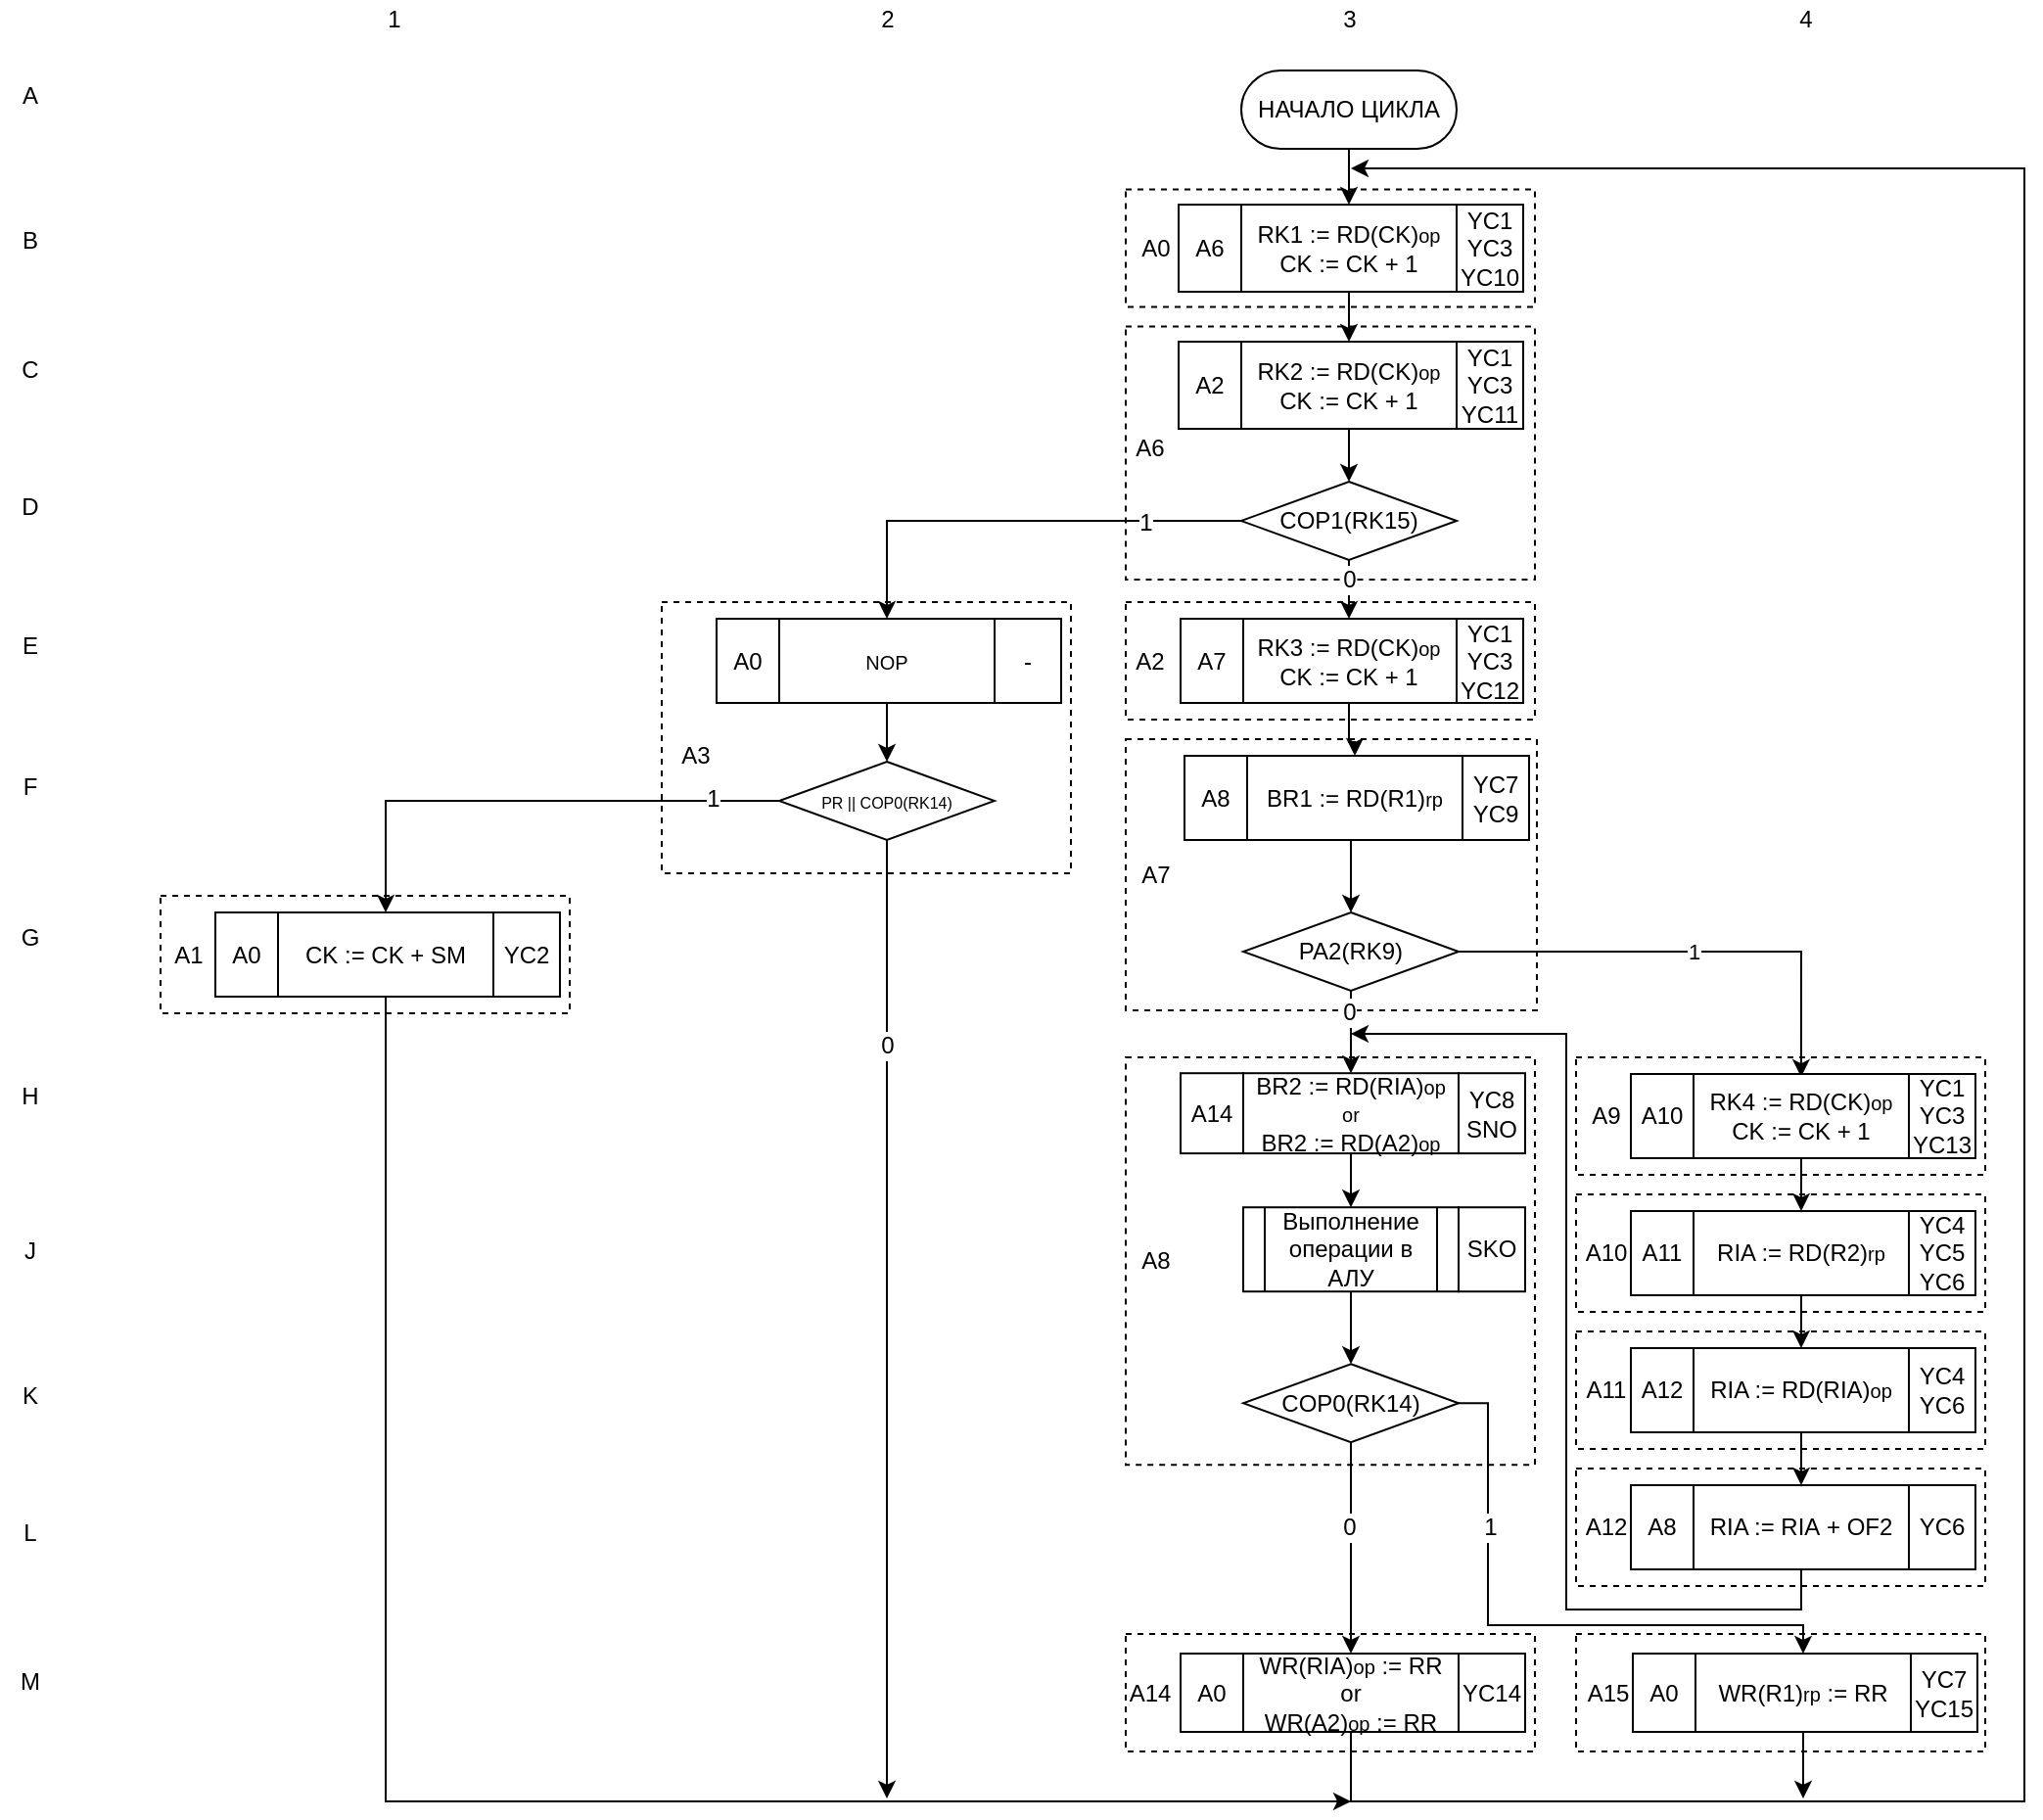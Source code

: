 <mxfile version="12.6.5" type="device"><diagram id="WMGrG9l9AqqrCxohZiNx" name="Page-1"><mxGraphModel dx="1726" dy="666" grid="1" gridSize="10" guides="1" tooltips="1" connect="1" arrows="1" fold="1" page="1" pageScale="1" pageWidth="827" pageHeight="1169" math="0" shadow="0"><root><mxCell id="0"/><mxCell id="1" parent="0"/><mxCell id="56Uj1suI81bBvkf-febs-23" value="" style="group" parent="1" vertex="1" connectable="0"><mxGeometry x="343" y="558.1" width="181" height="200" as="geometry"/></mxCell><mxCell id="eEmFUj-FtbcFnCev8_zd-116" value="" style="group" parent="56Uj1suI81bBvkf-febs-23" vertex="1" connectable="0"><mxGeometry x="32" width="149" height="200" as="geometry"/></mxCell><mxCell id="56Uj1suI81bBvkf-febs-56" value="" style="rounded=0;whiteSpace=wrap;html=1;fillColor=none;dashed=1;" parent="eEmFUj-FtbcFnCev8_zd-116" vertex="1"><mxGeometry x="-60" y="-8.095" width="209" height="208.095" as="geometry"/></mxCell><mxCell id="eEmFUj-FtbcFnCev8_zd-75" value="BR2 := RD(RIA)&lt;span style=&quot;font-size: x-small&quot;&gt;op&lt;br&gt;or&lt;br&gt;&lt;/span&gt;BR2 := RD(A2)&lt;span style=&quot;font-size: x-small&quot;&gt;op&lt;/span&gt;&lt;span style=&quot;font-size: x-small&quot;&gt;&lt;br&gt;&lt;/span&gt;" style="rounded=0;whiteSpace=wrap;html=1;" parent="eEmFUj-FtbcFnCev8_zd-116" vertex="1"><mxGeometry width="110" height="40.952" as="geometry"/></mxCell><mxCell id="eEmFUj-FtbcFnCev8_zd-95" value="YC8&lt;br&gt;SNO" style="rounded=0;whiteSpace=wrap;html=1;" parent="eEmFUj-FtbcFnCev8_zd-116" vertex="1"><mxGeometry x="110" width="34" height="40.952" as="geometry"/></mxCell><mxCell id="Esb2PPIKh4B31w7k1d9b-23" value="A8" style="text;html=1;align=center;verticalAlign=middle;resizable=0;points=[];autosize=1;" parent="eEmFUj-FtbcFnCev8_zd-116" vertex="1"><mxGeometry x="-60" y="85.95" width="30" height="20" as="geometry"/></mxCell><mxCell id="56Uj1suI81bBvkf-febs-19" value="A14" style="rounded=0;whiteSpace=wrap;html=1;" parent="56Uj1suI81bBvkf-febs-23" vertex="1"><mxGeometry width="32" height="40.952" as="geometry"/></mxCell><mxCell id="eEmFUj-FtbcFnCev8_zd-119" value="" style="group" parent="1" vertex="1" connectable="0"><mxGeometry x="377" y="396" width="150" height="130" as="geometry"/></mxCell><mxCell id="56Uj1suI81bBvkf-febs-51" value="" style="rounded=0;whiteSpace=wrap;html=1;fillColor=none;dashed=1;" parent="eEmFUj-FtbcFnCev8_zd-119" vertex="1"><mxGeometry x="-62" y="-8.5" width="210" height="138.5" as="geometry"/></mxCell><mxCell id="eEmFUj-FtbcFnCev8_zd-78" value="BR1 := RD(R1)&lt;span style=&quot;font-size: x-small&quot;&gt;rp&lt;/span&gt;" style="rounded=0;whiteSpace=wrap;html=1;" parent="eEmFUj-FtbcFnCev8_zd-119" vertex="1"><mxGeometry width="110" height="43" as="geometry"/></mxCell><mxCell id="eEmFUj-FtbcFnCev8_zd-88" value="YC7&lt;br&gt;YC9" style="rounded=0;whiteSpace=wrap;html=1;" parent="eEmFUj-FtbcFnCev8_zd-119" vertex="1"><mxGeometry x="110" width="34" height="43" as="geometry"/></mxCell><mxCell id="Esb2PPIKh4B31w7k1d9b-18" value="A7" style="text;html=1;align=center;verticalAlign=middle;resizable=0;points=[];autosize=1;" parent="eEmFUj-FtbcFnCev8_zd-119" vertex="1"><mxGeometry x="-62" y="50.75" width="30" height="20" as="geometry"/></mxCell><mxCell id="Esb2PPIKh4B31w7k1d9b-1" value="" style="rounded=0;whiteSpace=wrap;html=1;fillColor=none;dashed=1;" parent="1" vertex="1"><mxGeometry x="315" y="844.5" width="209" height="60" as="geometry"/></mxCell><mxCell id="56Uj1suI81bBvkf-febs-49" value="" style="rounded=0;whiteSpace=wrap;html=1;fillColor=none;dashed=1;" parent="1" vertex="1"><mxGeometry x="315" y="176.75" width="209" height="129.25" as="geometry"/></mxCell><mxCell id="Esb2PPIKh4B31w7k1d9b-4" value="" style="rounded=0;whiteSpace=wrap;html=1;fillColor=none;dashed=1;" parent="1" vertex="1"><mxGeometry x="78" y="317.5" width="209" height="138.5" as="geometry"/></mxCell><mxCell id="56Uj1suI81bBvkf-febs-50" value="" style="rounded=0;whiteSpace=wrap;html=1;fillColor=none;dashed=1;" parent="1" vertex="1"><mxGeometry x="315" y="317.5" width="209" height="60" as="geometry"/></mxCell><mxCell id="eEmFUj-FtbcFnCev8_zd-1" style="edgeStyle=orthogonalEdgeStyle;rounded=0;orthogonalLoop=1;jettySize=auto;html=1;exitX=0.5;exitY=1;exitDx=0;exitDy=0;entryX=0.5;entryY=0;entryDx=0;entryDy=0;" parent="1" source="eEmFUj-FtbcFnCev8_zd-2" target="eEmFUj-FtbcFnCev8_zd-4" edge="1"><mxGeometry relative="1" as="geometry"/></mxCell><mxCell id="eEmFUj-FtbcFnCev8_zd-2" value="НАЧАЛО ЦИКЛА" style="rounded=1;whiteSpace=wrap;html=1;arcSize=50;" parent="1" vertex="1"><mxGeometry x="374" y="46" width="110" height="40" as="geometry"/></mxCell><mxCell id="eEmFUj-FtbcFnCev8_zd-83" style="edgeStyle=orthogonalEdgeStyle;rounded=0;orthogonalLoop=1;jettySize=auto;html=1;entryX=0.5;entryY=0;entryDx=0;entryDy=0;" parent="1" source="eEmFUj-FtbcFnCev8_zd-4" target="eEmFUj-FtbcFnCev8_zd-18" edge="1"><mxGeometry relative="1" as="geometry"/></mxCell><mxCell id="eEmFUj-FtbcFnCev8_zd-7" style="edgeStyle=orthogonalEdgeStyle;rounded=0;orthogonalLoop=1;jettySize=auto;html=1;entryX=0.5;entryY=0;entryDx=0;entryDy=0;" parent="1" source="eEmFUj-FtbcFnCev8_zd-11" target="eEmFUj-FtbcFnCev8_zd-23" edge="1"><mxGeometry relative="1" as="geometry"><mxPoint x="429" y="246" as="targetPoint"/></mxGeometry></mxCell><mxCell id="eEmFUj-FtbcFnCev8_zd-8" value="0" style="text;html=1;align=center;verticalAlign=middle;resizable=0;points=[];labelBackgroundColor=#ffffff;" parent="eEmFUj-FtbcFnCev8_zd-7" vertex="1" connectable="0"><mxGeometry x="0.2" relative="1" as="geometry"><mxPoint as="offset"/></mxGeometry></mxCell><mxCell id="eEmFUj-FtbcFnCev8_zd-9" style="edgeStyle=orthogonalEdgeStyle;rounded=0;orthogonalLoop=1;jettySize=auto;html=1;exitX=0;exitY=0.5;exitDx=0;exitDy=0;entryX=0.5;entryY=0;entryDx=0;entryDy=0;" parent="1" source="eEmFUj-FtbcFnCev8_zd-11" target="56Uj1suI81bBvkf-febs-30" edge="1"><mxGeometry relative="1" as="geometry"><mxPoint x="191" y="483" as="targetPoint"/></mxGeometry></mxCell><mxCell id="eEmFUj-FtbcFnCev8_zd-10" value="1" style="text;html=1;align=center;verticalAlign=middle;resizable=0;points=[];labelBackgroundColor=#ffffff;" parent="eEmFUj-FtbcFnCev8_zd-9" vertex="1" connectable="0"><mxGeometry x="-0.571" y="1" relative="1" as="geometry"><mxPoint as="offset"/></mxGeometry></mxCell><mxCell id="eEmFUj-FtbcFnCev8_zd-11" value="COP1(RK15)" style="rhombus;whiteSpace=wrap;html=1;" parent="1" vertex="1"><mxGeometry x="374" y="256" width="110" height="40" as="geometry"/></mxCell><mxCell id="eEmFUj-FtbcFnCev8_zd-14" style="edgeStyle=orthogonalEdgeStyle;rounded=0;orthogonalLoop=1;jettySize=auto;html=1;exitX=0.5;exitY=1;exitDx=0;exitDy=0;entryX=0.5;entryY=0;entryDx=0;entryDy=0;" parent="1" source="eEmFUj-FtbcFnCev8_zd-16" target="eEmFUj-FtbcFnCev8_zd-75" edge="1"><mxGeometry relative="1" as="geometry"><mxPoint x="434" y="586" as="sourcePoint"/><mxPoint x="430" y="836" as="targetPoint"/><Array as="points"/></mxGeometry></mxCell><mxCell id="eEmFUj-FtbcFnCev8_zd-15" value="0" style="text;html=1;align=center;verticalAlign=middle;resizable=0;points=[];labelBackgroundColor=#ffffff;" parent="eEmFUj-FtbcFnCev8_zd-14" vertex="1" connectable="0"><mxGeometry x="-0.3" y="2" relative="1" as="geometry"><mxPoint x="-3" y="-4" as="offset"/></mxGeometry></mxCell><mxCell id="Esb2PPIKh4B31w7k1d9b-7" value="1" style="edgeStyle=orthogonalEdgeStyle;rounded=0;orthogonalLoop=1;jettySize=auto;html=1;entryX=0.55;entryY=0.167;entryDx=0;entryDy=0;entryPerimeter=0;" parent="1" source="eEmFUj-FtbcFnCev8_zd-16" target="56Uj1suI81bBvkf-febs-52" edge="1"><mxGeometry relative="1" as="geometry"/></mxCell><mxCell id="eEmFUj-FtbcFnCev8_zd-16" value="PA2(RK9)" style="rhombus;whiteSpace=wrap;html=1;" parent="1" vertex="1"><mxGeometry x="375" y="476" width="110" height="40" as="geometry"/></mxCell><mxCell id="eEmFUj-FtbcFnCev8_zd-84" style="edgeStyle=orthogonalEdgeStyle;rounded=0;orthogonalLoop=1;jettySize=auto;html=1;entryX=0.5;entryY=0;entryDx=0;entryDy=0;" parent="1" source="eEmFUj-FtbcFnCev8_zd-18" target="eEmFUj-FtbcFnCev8_zd-11" edge="1"><mxGeometry relative="1" as="geometry"/></mxCell><mxCell id="eEmFUj-FtbcFnCev8_zd-21" style="edgeStyle=orthogonalEdgeStyle;rounded=0;orthogonalLoop=1;jettySize=auto;html=1;exitX=0.5;exitY=1;exitDx=0;exitDy=0;entryX=0.5;entryY=0;entryDx=0;entryDy=0;" parent="1" source="eEmFUj-FtbcFnCev8_zd-75" target="eEmFUj-FtbcFnCev8_zd-27" edge="1"><mxGeometry relative="1" as="geometry"><mxPoint x="802" y="599.6" as="sourcePoint"/></mxGeometry></mxCell><mxCell id="eEmFUj-FtbcFnCev8_zd-85" style="edgeStyle=orthogonalEdgeStyle;rounded=0;orthogonalLoop=1;jettySize=auto;html=1;entryX=0.5;entryY=0;entryDx=0;entryDy=0;" parent="1" source="eEmFUj-FtbcFnCev8_zd-23" target="eEmFUj-FtbcFnCev8_zd-78" edge="1"><mxGeometry relative="1" as="geometry"/></mxCell><mxCell id="eEmFUj-FtbcFnCev8_zd-26" style="edgeStyle=orthogonalEdgeStyle;rounded=0;orthogonalLoop=1;jettySize=auto;html=1;exitX=0.5;exitY=1;exitDx=0;exitDy=0;entryX=0.5;entryY=0;entryDx=0;entryDy=0;" parent="1" source="eEmFUj-FtbcFnCev8_zd-27" target="eEmFUj-FtbcFnCev8_zd-32" edge="1"><mxGeometry relative="1" as="geometry"><mxPoint x="421" y="766.6" as="sourcePoint"/></mxGeometry></mxCell><mxCell id="eEmFUj-FtbcFnCev8_zd-30" style="edgeStyle=orthogonalEdgeStyle;rounded=0;orthogonalLoop=1;jettySize=auto;html=1;entryX=0.5;entryY=0;entryDx=0;entryDy=0;exitX=1;exitY=0.5;exitDx=0;exitDy=0;" parent="1" source="eEmFUj-FtbcFnCev8_zd-32" target="eEmFUj-FtbcFnCev8_zd-36" edge="1"><mxGeometry relative="1" as="geometry"><mxPoint x="514" y="1118" as="sourcePoint"/><Array as="points"><mxPoint x="500" y="727"/><mxPoint x="500" y="840"/><mxPoint x="661" y="840"/></Array></mxGeometry></mxCell><mxCell id="eEmFUj-FtbcFnCev8_zd-31" value="1" style="text;html=1;align=center;verticalAlign=middle;resizable=0;points=[];labelBackgroundColor=#ffffff;" parent="eEmFUj-FtbcFnCev8_zd-30" vertex="1" connectable="0"><mxGeometry x="-0.36" relative="1" as="geometry"><mxPoint x="1" y="-18.6" as="offset"/></mxGeometry></mxCell><mxCell id="eEmFUj-FtbcFnCev8_zd-32" value="COP0(RK14)" style="rhombus;whiteSpace=wrap;html=1;" parent="1" vertex="1"><mxGeometry x="375" y="706.6" width="110" height="40" as="geometry"/></mxCell><mxCell id="eEmFUj-FtbcFnCev8_zd-42" style="edgeStyle=orthogonalEdgeStyle;rounded=0;orthogonalLoop=1;jettySize=auto;html=1;exitX=0.5;exitY=1;exitDx=0;exitDy=0;" parent="1" edge="1" source="eEmFUj-FtbcFnCev8_zd-49"><mxGeometry relative="1" as="geometry"><mxPoint x="193" y="928.5" as="targetPoint"/><mxPoint x="195" y="587" as="sourcePoint"/><Array as="points"><mxPoint x="193" y="510"/><mxPoint x="193" y="510"/></Array></mxGeometry></mxCell><mxCell id="eEmFUj-FtbcFnCev8_zd-43" value="0" style="text;html=1;align=center;verticalAlign=middle;resizable=0;points=[];labelBackgroundColor=#ffffff;" parent="eEmFUj-FtbcFnCev8_zd-42" vertex="1" connectable="0"><mxGeometry x="-0.348" y="-1" relative="1" as="geometry"><mxPoint x="1" y="-55" as="offset"/></mxGeometry></mxCell><mxCell id="eEmFUj-FtbcFnCev8_zd-47" style="edgeStyle=orthogonalEdgeStyle;rounded=0;orthogonalLoop=1;jettySize=auto;html=1;entryX=0.5;entryY=0;entryDx=0;entryDy=0;exitX=0;exitY=0.5;exitDx=0;exitDy=0;" parent="1" source="eEmFUj-FtbcFnCev8_zd-49" target="quEedZVChVwb1HS0MGPe-4" edge="1"><mxGeometry relative="1" as="geometry"><mxPoint x="193" y="530" as="targetPoint"/><Array as="points"/><mxPoint x="190" y="470" as="sourcePoint"/></mxGeometry></mxCell><mxCell id="Esb2PPIKh4B31w7k1d9b-34" value="1" style="text;html=1;align=center;verticalAlign=middle;resizable=0;points=[];labelBackgroundColor=#ffffff;" parent="eEmFUj-FtbcFnCev8_zd-47" vertex="1" connectable="0"><mxGeometry x="-0.724" y="-30" relative="1" as="geometry"><mxPoint x="0.86" y="28.5" as="offset"/></mxGeometry></mxCell><mxCell id="eEmFUj-FtbcFnCev8_zd-49" value="&lt;font style=&quot;font-size: 8px&quot;&gt;PR || COP0(RK14)&lt;/font&gt;" style="rhombus;whiteSpace=wrap;html=1;" parent="1" vertex="1"><mxGeometry x="138" y="399" width="110" height="40" as="geometry"/></mxCell><mxCell id="eEmFUj-FtbcFnCev8_zd-50" value="A" style="text;html=1;align=center;verticalAlign=middle;resizable=0;points=[];autosize=1;" parent="1" vertex="1"><mxGeometry x="-255" y="48.5" width="20" height="20" as="geometry"/></mxCell><mxCell id="eEmFUj-FtbcFnCev8_zd-51" value="B" style="text;html=1;align=center;verticalAlign=middle;resizable=0;points=[];autosize=1;" parent="1" vertex="1"><mxGeometry x="-255" y="123.13" width="20" height="20" as="geometry"/></mxCell><mxCell id="eEmFUj-FtbcFnCev8_zd-52" value="C" style="text;html=1;align=center;verticalAlign=middle;resizable=0;points=[];autosize=1;" parent="1" vertex="1"><mxGeometry x="-255" y="189.25" width="20" height="20" as="geometry"/></mxCell><mxCell id="eEmFUj-FtbcFnCev8_zd-53" value="D" style="text;html=1;align=center;verticalAlign=middle;resizable=0;points=[];autosize=1;" parent="1" vertex="1"><mxGeometry x="-255" y="258.5" width="20" height="20" as="geometry"/></mxCell><mxCell id="eEmFUj-FtbcFnCev8_zd-54" value="E" style="text;html=1;align=center;verticalAlign=middle;resizable=0;points=[];autosize=1;" parent="1" vertex="1"><mxGeometry x="-255" y="330" width="20" height="20" as="geometry"/></mxCell><mxCell id="eEmFUj-FtbcFnCev8_zd-55" value="F" style="text;html=1;align=center;verticalAlign=middle;resizable=0;points=[];autosize=1;" parent="1" vertex="1"><mxGeometry x="-255" y="401.5" width="20" height="20" as="geometry"/></mxCell><mxCell id="eEmFUj-FtbcFnCev8_zd-56" value="G" style="text;html=1;align=center;verticalAlign=middle;resizable=0;points=[];autosize=1;" parent="1" vertex="1"><mxGeometry x="-255" y="478.5" width="20" height="20" as="geometry"/></mxCell><mxCell id="eEmFUj-FtbcFnCev8_zd-57" value="H" style="text;html=1;align=center;verticalAlign=middle;resizable=0;points=[];autosize=1;" parent="1" vertex="1"><mxGeometry x="-255" y="560" width="20" height="20" as="geometry"/></mxCell><mxCell id="eEmFUj-FtbcFnCev8_zd-58" value="K" style="text;html=1;align=center;verticalAlign=middle;resizable=0;points=[];autosize=1;" parent="1" vertex="1"><mxGeometry x="-255" y="712.75" width="20" height="20" as="geometry"/></mxCell><mxCell id="eEmFUj-FtbcFnCev8_zd-59" value="L" style="text;html=1;align=center;verticalAlign=middle;resizable=0;points=[];autosize=1;" parent="1" vertex="1"><mxGeometry x="-255" y="782.75" width="20" height="20" as="geometry"/></mxCell><mxCell id="eEmFUj-FtbcFnCev8_zd-60" value="M" style="text;html=1;align=center;verticalAlign=middle;resizable=0;points=[];autosize=1;" parent="1" vertex="1"><mxGeometry x="-260" y="858.5" width="30" height="20" as="geometry"/></mxCell><mxCell id="eEmFUj-FtbcFnCev8_zd-64" value="2" style="text;html=1;align=center;verticalAlign=middle;resizable=0;points=[];autosize=1;" parent="1" vertex="1"><mxGeometry x="408.5" y="196" width="20" height="20" as="geometry"/></mxCell><mxCell id="eEmFUj-FtbcFnCev8_zd-86" style="edgeStyle=orthogonalEdgeStyle;rounded=0;orthogonalLoop=1;jettySize=auto;html=1;entryX=0.5;entryY=0;entryDx=0;entryDy=0;" parent="1" source="eEmFUj-FtbcFnCev8_zd-67" target="eEmFUj-FtbcFnCev8_zd-71" edge="1"><mxGeometry relative="1" as="geometry"/></mxCell><mxCell id="eEmFUj-FtbcFnCev8_zd-70" style="edgeStyle=orthogonalEdgeStyle;rounded=0;orthogonalLoop=1;jettySize=auto;html=1;exitX=0.5;exitY=1;exitDx=0;exitDy=0;entryX=0.5;entryY=0;entryDx=0;entryDy=0;" parent="1" source="eEmFUj-FtbcFnCev8_zd-71" target="eEmFUj-FtbcFnCev8_zd-82" edge="1"><mxGeometry relative="1" as="geometry"><mxPoint x="660" y="698.5" as="targetPoint"/></mxGeometry></mxCell><mxCell id="eEmFUj-FtbcFnCev8_zd-72" style="edgeStyle=orthogonalEdgeStyle;rounded=0;orthogonalLoop=1;jettySize=auto;html=1;exitX=0.5;exitY=1;exitDx=0;exitDy=0;" parent="1" source="eEmFUj-FtbcFnCev8_zd-73" edge="1"><mxGeometry relative="1" as="geometry"><mxPoint x="430" y="538" as="targetPoint"/><Array as="points"><mxPoint x="660" y="832"/><mxPoint x="540" y="832"/><mxPoint x="540" y="538"/><mxPoint x="430" y="538"/></Array></mxGeometry></mxCell><mxCell id="eEmFUj-FtbcFnCev8_zd-79" value="J" style="text;html=1;align=center;verticalAlign=middle;resizable=0;points=[];autosize=1;" parent="1" vertex="1"><mxGeometry x="-255" y="638.5" width="20" height="20" as="geometry"/></mxCell><mxCell id="eEmFUj-FtbcFnCev8_zd-81" style="edgeStyle=orthogonalEdgeStyle;rounded=0;orthogonalLoop=1;jettySize=auto;html=1;entryX=0.5;entryY=0;entryDx=0;entryDy=0;" parent="1" source="eEmFUj-FtbcFnCev8_zd-82" target="eEmFUj-FtbcFnCev8_zd-73" edge="1"><mxGeometry relative="1" as="geometry"/></mxCell><mxCell id="eEmFUj-FtbcFnCev8_zd-106" style="edgeStyle=orthogonalEdgeStyle;rounded=0;orthogonalLoop=1;jettySize=auto;html=1;entryX=0.5;entryY=0;entryDx=0;entryDy=0;exitX=0.5;exitY=1;exitDx=0;exitDy=0;" parent="1" source="eEmFUj-FtbcFnCev8_zd-32" target="eEmFUj-FtbcFnCev8_zd-34" edge="1"><mxGeometry relative="1" as="geometry"><Array as="points"><mxPoint x="430" y="800"/><mxPoint x="430" y="800"/></Array><mxPoint x="611" y="1171" as="sourcePoint"/></mxGeometry></mxCell><mxCell id="eEmFUj-FtbcFnCev8_zd-111" value="0" style="text;html=1;align=center;verticalAlign=middle;resizable=0;points=[];labelBackgroundColor=#ffffff;" parent="eEmFUj-FtbcFnCev8_zd-106" vertex="1" connectable="0"><mxGeometry x="-0.053" y="-3" relative="1" as="geometry"><mxPoint x="1.5" y="-7.6" as="offset"/></mxGeometry></mxCell><mxCell id="eEmFUj-FtbcFnCev8_zd-118" value="" style="group" parent="1" vertex="1" connectable="0"><mxGeometry x="375" y="626.6" width="144" height="43" as="geometry"/></mxCell><mxCell id="eEmFUj-FtbcFnCev8_zd-27" value="Выполнение операции в АЛУ" style="shape=process;whiteSpace=wrap;html=1;backgroundOutline=1;" parent="eEmFUj-FtbcFnCev8_zd-118" vertex="1"><mxGeometry width="110" height="43" as="geometry"/></mxCell><mxCell id="eEmFUj-FtbcFnCev8_zd-99" value="SKO" style="rounded=0;whiteSpace=wrap;html=1;" parent="eEmFUj-FtbcFnCev8_zd-118" vertex="1"><mxGeometry x="110" width="34" height="43" as="geometry"/></mxCell><mxCell id="56Uj1suI81bBvkf-febs-2" value="" style="group" parent="1" vertex="1" connectable="0"><mxGeometry x="342" y="114.5" width="182" height="52.25" as="geometry"/></mxCell><mxCell id="eEmFUj-FtbcFnCev8_zd-123" value="" style="group" parent="56Uj1suI81bBvkf-febs-2" vertex="1" connectable="0"><mxGeometry x="32" width="150" height="52.25" as="geometry"/></mxCell><mxCell id="eEmFUj-FtbcFnCev8_zd-4" value="RK1 := RD(CK)&lt;font size=&quot;1&quot;&gt;op&lt;br&gt;&lt;/font&gt;CK := CK + 1&lt;font size=&quot;1&quot;&gt;&lt;br&gt;&lt;/font&gt;" style="rounded=0;whiteSpace=wrap;html=1;" parent="eEmFUj-FtbcFnCev8_zd-123" vertex="1"><mxGeometry width="110" height="44.5" as="geometry"/></mxCell><mxCell id="eEmFUj-FtbcFnCev8_zd-100" value="YC1&lt;br&gt;YC3&lt;br&gt;YC10" style="rounded=0;whiteSpace=wrap;html=1;" parent="eEmFUj-FtbcFnCev8_zd-123" vertex="1"><mxGeometry x="110" width="34" height="44.5" as="geometry"/></mxCell><mxCell id="56Uj1suI81bBvkf-febs-48" value="" style="rounded=0;whiteSpace=wrap;html=1;fillColor=none;dashed=1;" parent="eEmFUj-FtbcFnCev8_zd-123" vertex="1"><mxGeometry x="-59" y="-7.75" width="209" height="60" as="geometry"/></mxCell><mxCell id="Esb2PPIKh4B31w7k1d9b-15" value="A0" style="text;html=1;align=center;verticalAlign=middle;resizable=0;points=[];autosize=1;" parent="eEmFUj-FtbcFnCev8_zd-123" vertex="1"><mxGeometry x="-59" y="12.25" width="30" height="20" as="geometry"/></mxCell><mxCell id="56Uj1suI81bBvkf-febs-1" value="A6" style="rounded=0;whiteSpace=wrap;html=1;" parent="56Uj1suI81bBvkf-febs-2" vertex="1"><mxGeometry width="32" height="44.5" as="geometry"/></mxCell><mxCell id="56Uj1suI81bBvkf-febs-7" value="" style="group" parent="1" vertex="1" connectable="0"><mxGeometry x="342" y="184.5" width="176" height="44.5" as="geometry"/></mxCell><mxCell id="eEmFUj-FtbcFnCev8_zd-122" value="" style="group" parent="56Uj1suI81bBvkf-febs-7" vertex="1" connectable="0"><mxGeometry x="32" width="144" height="44.5" as="geometry"/></mxCell><mxCell id="56Uj1suI81bBvkf-febs-6" value="" style="group" parent="eEmFUj-FtbcFnCev8_zd-122" vertex="1" connectable="0"><mxGeometry width="144" height="44.5" as="geometry"/></mxCell><mxCell id="eEmFUj-FtbcFnCev8_zd-18" value="RK2 := RD(CK)&lt;font size=&quot;1&quot;&gt;op&lt;br&gt;&lt;/font&gt;CK := CK + 1&lt;font size=&quot;1&quot;&gt;&lt;br&gt;&lt;/font&gt;" style="rounded=0;whiteSpace=wrap;html=1;" parent="56Uj1suI81bBvkf-febs-6" vertex="1"><mxGeometry width="110" height="44.5" as="geometry"/></mxCell><mxCell id="eEmFUj-FtbcFnCev8_zd-90" value="YC1&lt;br&gt;YC3&lt;br&gt;YC11" style="rounded=0;whiteSpace=wrap;html=1;" parent="56Uj1suI81bBvkf-febs-6" vertex="1"><mxGeometry x="110" width="34" height="44.5" as="geometry"/></mxCell><mxCell id="56Uj1suI81bBvkf-febs-3" value="A2" style="rounded=0;whiteSpace=wrap;html=1;" parent="56Uj1suI81bBvkf-febs-7" vertex="1"><mxGeometry width="32" height="44.5" as="geometry"/></mxCell><mxCell id="56Uj1suI81bBvkf-febs-13" value="" style="group" parent="1" vertex="1" connectable="0"><mxGeometry x="573" y="558.5" width="181" height="51.5" as="geometry"/></mxCell><mxCell id="eEmFUj-FtbcFnCev8_zd-112" value="" style="group" parent="56Uj1suI81bBvkf-febs-13" vertex="1" connectable="0"><mxGeometry x="32" width="149" height="51.5" as="geometry"/></mxCell><mxCell id="56Uj1suI81bBvkf-febs-52" value="" style="rounded=0;whiteSpace=wrap;html=1;fillColor=none;dashed=1;" parent="eEmFUj-FtbcFnCev8_zd-112" vertex="1"><mxGeometry x="-60" y="-8.5" width="209" height="60" as="geometry"/></mxCell><mxCell id="eEmFUj-FtbcFnCev8_zd-67" value="RK4 := RD(CK)&lt;font size=&quot;1&quot;&gt;op&lt;br&gt;&lt;/font&gt;CK := CK + 1&lt;font size=&quot;1&quot;&gt;&lt;br&gt;&lt;/font&gt;" style="rounded=0;whiteSpace=wrap;html=1;" parent="eEmFUj-FtbcFnCev8_zd-112" vertex="1"><mxGeometry width="110" height="43" as="geometry"/></mxCell><mxCell id="eEmFUj-FtbcFnCev8_zd-91" value="YC1&lt;br&gt;YC3&lt;br&gt;YC13" style="rounded=0;whiteSpace=wrap;html=1;" parent="eEmFUj-FtbcFnCev8_zd-112" vertex="1"><mxGeometry x="110" width="34" height="43" as="geometry"/></mxCell><mxCell id="Esb2PPIKh4B31w7k1d9b-19" value="A9" style="text;html=1;align=center;verticalAlign=middle;resizable=0;points=[];autosize=1;" parent="eEmFUj-FtbcFnCev8_zd-112" vertex="1"><mxGeometry x="-60" y="11.5" width="30" height="20" as="geometry"/></mxCell><mxCell id="56Uj1suI81bBvkf-febs-10" value="A10" style="rounded=0;whiteSpace=wrap;html=1;" parent="56Uj1suI81bBvkf-febs-13" vertex="1"><mxGeometry width="32" height="43" as="geometry"/></mxCell><mxCell id="56Uj1suI81bBvkf-febs-20" value="" style="group" parent="1" vertex="1" connectable="0"><mxGeometry x="573" y="628.5" width="181" height="51.5" as="geometry"/></mxCell><mxCell id="eEmFUj-FtbcFnCev8_zd-113" value="" style="group" parent="56Uj1suI81bBvkf-febs-20" vertex="1" connectable="0"><mxGeometry x="32" width="149" height="51.5" as="geometry"/></mxCell><mxCell id="56Uj1suI81bBvkf-febs-53" value="" style="rounded=0;whiteSpace=wrap;html=1;fillColor=none;dashed=1;" parent="eEmFUj-FtbcFnCev8_zd-113" vertex="1"><mxGeometry x="-60" y="-8.5" width="209" height="60" as="geometry"/></mxCell><mxCell id="eEmFUj-FtbcFnCev8_zd-71" value="RIA := RD(R2)&lt;span style=&quot;font-size: x-small&quot;&gt;rp&lt;/span&gt;" style="rounded=0;whiteSpace=wrap;html=1;" parent="eEmFUj-FtbcFnCev8_zd-113" vertex="1"><mxGeometry width="110" height="43" as="geometry"/></mxCell><mxCell id="eEmFUj-FtbcFnCev8_zd-92" value="YC4&lt;br&gt;YC5&lt;br&gt;YC6" style="rounded=0;whiteSpace=wrap;html=1;" parent="eEmFUj-FtbcFnCev8_zd-113" vertex="1"><mxGeometry x="110" width="34" height="43" as="geometry"/></mxCell><mxCell id="56Uj1suI81bBvkf-febs-16" value="A11" style="rounded=0;whiteSpace=wrap;html=1;" parent="56Uj1suI81bBvkf-febs-20" vertex="1"><mxGeometry width="32" height="43" as="geometry"/></mxCell><mxCell id="56Uj1suI81bBvkf-febs-21" value="" style="group" parent="1" vertex="1" connectable="0"><mxGeometry x="573" y="698.5" width="181" height="51.5" as="geometry"/></mxCell><mxCell id="eEmFUj-FtbcFnCev8_zd-114" value="" style="group" parent="56Uj1suI81bBvkf-febs-21" vertex="1" connectable="0"><mxGeometry x="32" width="149" height="51.5" as="geometry"/></mxCell><mxCell id="56Uj1suI81bBvkf-febs-54" value="" style="rounded=0;whiteSpace=wrap;html=1;fillColor=none;dashed=1;" parent="eEmFUj-FtbcFnCev8_zd-114" vertex="1"><mxGeometry x="-60" y="-8.5" width="209" height="60" as="geometry"/></mxCell><mxCell id="eEmFUj-FtbcFnCev8_zd-82" value="RIA := RD(RIA)&lt;span style=&quot;font-size: x-small&quot;&gt;op&lt;/span&gt;" style="rounded=0;whiteSpace=wrap;html=1;" parent="eEmFUj-FtbcFnCev8_zd-114" vertex="1"><mxGeometry width="110" height="43" as="geometry"/></mxCell><mxCell id="eEmFUj-FtbcFnCev8_zd-93" value="YC4&lt;br&gt;YC6" style="rounded=0;whiteSpace=wrap;html=1;" parent="eEmFUj-FtbcFnCev8_zd-114" vertex="1"><mxGeometry x="110" width="34" height="43" as="geometry"/></mxCell><mxCell id="Esb2PPIKh4B31w7k1d9b-21" value="A11" style="text;html=1;align=center;verticalAlign=middle;resizable=0;points=[];autosize=1;" parent="eEmFUj-FtbcFnCev8_zd-114" vertex="1"><mxGeometry x="-65" y="11.5" width="40" height="20" as="geometry"/></mxCell><mxCell id="56Uj1suI81bBvkf-febs-17" value="A12" style="rounded=0;whiteSpace=wrap;html=1;" parent="56Uj1suI81bBvkf-febs-21" vertex="1"><mxGeometry width="32" height="43" as="geometry"/></mxCell><mxCell id="56Uj1suI81bBvkf-febs-22" value="" style="group" parent="1" vertex="1" connectable="0"><mxGeometry x="573" y="768.5" width="181" height="51.5" as="geometry"/></mxCell><mxCell id="eEmFUj-FtbcFnCev8_zd-115" value="" style="group" parent="56Uj1suI81bBvkf-febs-22" vertex="1" connectable="0"><mxGeometry x="32" width="149" height="51.5" as="geometry"/></mxCell><mxCell id="56Uj1suI81bBvkf-febs-55" value="" style="rounded=0;whiteSpace=wrap;html=1;fillColor=none;dashed=1;" parent="eEmFUj-FtbcFnCev8_zd-115" vertex="1"><mxGeometry x="-60" y="-8.5" width="209" height="60" as="geometry"/></mxCell><mxCell id="eEmFUj-FtbcFnCev8_zd-73" value="RIA := RIA&amp;nbsp;+ OF2" style="rounded=0;whiteSpace=wrap;html=1;" parent="eEmFUj-FtbcFnCev8_zd-115" vertex="1"><mxGeometry width="110" height="43" as="geometry"/></mxCell><mxCell id="eEmFUj-FtbcFnCev8_zd-94" value="YC6" style="rounded=0;whiteSpace=wrap;html=1;" parent="eEmFUj-FtbcFnCev8_zd-115" vertex="1"><mxGeometry x="110" width="34" height="43" as="geometry"/></mxCell><mxCell id="Esb2PPIKh4B31w7k1d9b-22" value="A12" style="text;html=1;align=center;verticalAlign=middle;resizable=0;points=[];autosize=1;" parent="eEmFUj-FtbcFnCev8_zd-115" vertex="1"><mxGeometry x="-65" y="11.5" width="40" height="20" as="geometry"/></mxCell><mxCell id="56Uj1suI81bBvkf-febs-18" value="A8" style="rounded=0;whiteSpace=wrap;html=1;" parent="56Uj1suI81bBvkf-febs-22" vertex="1"><mxGeometry width="32" height="43" as="geometry"/></mxCell><mxCell id="56Uj1suI81bBvkf-febs-25" value="" style="group" parent="1" vertex="1" connectable="0"><mxGeometry x="343" y="854.5" width="176" height="40" as="geometry"/></mxCell><mxCell id="eEmFUj-FtbcFnCev8_zd-101" value="" style="group" parent="56Uj1suI81bBvkf-febs-25" vertex="1" connectable="0"><mxGeometry x="32" width="144" height="40" as="geometry"/></mxCell><mxCell id="eEmFUj-FtbcFnCev8_zd-34" value="WR(RIA)&lt;font size=&quot;1&quot;&gt;op&lt;/font&gt; := RR&lt;br&gt;or&lt;br&gt;WR(A2)&lt;font size=&quot;1&quot;&gt;op&lt;/font&gt;&amp;nbsp;:= RR" style="rounded=0;whiteSpace=wrap;html=1;" parent="eEmFUj-FtbcFnCev8_zd-101" vertex="1"><mxGeometry width="110" height="40" as="geometry"/></mxCell><mxCell id="eEmFUj-FtbcFnCev8_zd-96" value="YC14" style="rounded=0;whiteSpace=wrap;html=1;" parent="eEmFUj-FtbcFnCev8_zd-101" vertex="1"><mxGeometry x="110" width="34" height="40" as="geometry"/></mxCell><mxCell id="56Uj1suI81bBvkf-febs-24" value="A0" style="rounded=0;whiteSpace=wrap;html=1;" parent="56Uj1suI81bBvkf-febs-25" vertex="1"><mxGeometry width="32" height="40" as="geometry"/></mxCell><mxCell id="56Uj1suI81bBvkf-febs-27" value="" style="group" parent="1" vertex="1" connectable="0"><mxGeometry x="574" y="854.5" width="176" height="40" as="geometry"/></mxCell><mxCell id="eEmFUj-FtbcFnCev8_zd-109" value="" style="group" parent="56Uj1suI81bBvkf-febs-27" vertex="1" connectable="0"><mxGeometry x="32" width="144" height="40" as="geometry"/></mxCell><mxCell id="eEmFUj-FtbcFnCev8_zd-36" value="WR(R1)&lt;font size=&quot;1&quot;&gt;rp&lt;/font&gt; := RR" style="rounded=0;whiteSpace=wrap;html=1;" parent="eEmFUj-FtbcFnCev8_zd-109" vertex="1"><mxGeometry width="110" height="40" as="geometry"/></mxCell><mxCell id="eEmFUj-FtbcFnCev8_zd-97" value="YC7&lt;br&gt;YC15" style="rounded=0;whiteSpace=wrap;html=1;" parent="eEmFUj-FtbcFnCev8_zd-109" vertex="1"><mxGeometry x="110" width="34" height="40" as="geometry"/></mxCell><mxCell id="56Uj1suI81bBvkf-febs-26" value="A0" style="rounded=0;whiteSpace=wrap;html=1;" parent="56Uj1suI81bBvkf-febs-27" vertex="1"><mxGeometry width="32" height="40" as="geometry"/></mxCell><mxCell id="56Uj1suI81bBvkf-febs-28" value="" style="group" parent="1" vertex="1" connectable="0"><mxGeometry x="106" y="326" width="176" height="43" as="geometry"/></mxCell><mxCell id="56Uj1suI81bBvkf-febs-29" value="" style="group" parent="56Uj1suI81bBvkf-febs-28" vertex="1" connectable="0"><mxGeometry x="32" width="144" height="43" as="geometry"/></mxCell><mxCell id="56Uj1suI81bBvkf-febs-30" value="&lt;font size=&quot;1&quot;&gt;NOP&lt;br&gt;&lt;/font&gt;" style="rounded=0;whiteSpace=wrap;html=1;" parent="56Uj1suI81bBvkf-febs-29" vertex="1"><mxGeometry width="110" height="43" as="geometry"/></mxCell><mxCell id="56Uj1suI81bBvkf-febs-31" value="-" style="rounded=0;whiteSpace=wrap;html=1;" parent="56Uj1suI81bBvkf-febs-29" vertex="1"><mxGeometry x="110" width="34" height="43" as="geometry"/></mxCell><mxCell id="56Uj1suI81bBvkf-febs-32" value="A0" style="rounded=0;whiteSpace=wrap;html=1;" parent="56Uj1suI81bBvkf-febs-28" vertex="1"><mxGeometry width="32" height="43" as="geometry"/></mxCell><mxCell id="56Uj1suI81bBvkf-febs-33" style="edgeStyle=orthogonalEdgeStyle;rounded=0;orthogonalLoop=1;jettySize=auto;html=1;entryX=0.5;entryY=0;entryDx=0;entryDy=0;" parent="1" source="56Uj1suI81bBvkf-febs-30" target="eEmFUj-FtbcFnCev8_zd-49" edge="1"><mxGeometry relative="1" as="geometry"/></mxCell><mxCell id="56Uj1suI81bBvkf-febs-42" style="edgeStyle=orthogonalEdgeStyle;rounded=0;orthogonalLoop=1;jettySize=auto;html=1;" parent="1" source="eEmFUj-FtbcFnCev8_zd-34" edge="1"><mxGeometry relative="1" as="geometry"><mxPoint x="430" y="96" as="targetPoint"/><Array as="points"><mxPoint x="430" y="930"/><mxPoint x="774" y="930"/><mxPoint x="774" y="96"/></Array></mxGeometry></mxCell><mxCell id="56Uj1suI81bBvkf-febs-43" style="edgeStyle=orthogonalEdgeStyle;rounded=0;orthogonalLoop=1;jettySize=auto;html=1;" parent="1" source="eEmFUj-FtbcFnCev8_zd-36" edge="1"><mxGeometry relative="1" as="geometry"><mxPoint x="661" y="928.5" as="targetPoint"/></mxGeometry></mxCell><mxCell id="56Uj1suI81bBvkf-febs-45" value="" style="group" parent="1" vertex="1" connectable="0"><mxGeometry x="343" y="326" width="190.5" height="51.5" as="geometry"/></mxCell><mxCell id="eEmFUj-FtbcFnCev8_zd-120" value="" style="group" parent="56Uj1suI81bBvkf-febs-45" vertex="1" connectable="0"><mxGeometry x="31" width="159.5" height="51.5" as="geometry"/></mxCell><mxCell id="eEmFUj-FtbcFnCev8_zd-23" value="RK3 := RD(CK)&lt;font size=&quot;1&quot;&gt;op&lt;br&gt;&lt;/font&gt;CK := CK + 1&lt;font size=&quot;1&quot;&gt;&lt;br&gt;&lt;/font&gt;" style="rounded=0;whiteSpace=wrap;html=1;" parent="eEmFUj-FtbcFnCev8_zd-120" vertex="1"><mxGeometry width="110" height="43" as="geometry"/></mxCell><mxCell id="eEmFUj-FtbcFnCev8_zd-89" value="YC1&lt;br&gt;YC3&lt;br&gt;YC12" style="rounded=0;whiteSpace=wrap;html=1;" parent="eEmFUj-FtbcFnCev8_zd-120" vertex="1"><mxGeometry x="110" width="34" height="43" as="geometry"/></mxCell><mxCell id="56Uj1suI81bBvkf-febs-8" value="A7" style="rounded=0;whiteSpace=wrap;html=1;" parent="56Uj1suI81bBvkf-febs-45" vertex="1"><mxGeometry width="32" height="43" as="geometry"/></mxCell><mxCell id="Esb2PPIKh4B31w7k1d9b-2" value="" style="rounded=0;whiteSpace=wrap;html=1;fillColor=none;dashed=1;" parent="1" vertex="1"><mxGeometry x="545" y="844.5" width="209" height="60" as="geometry"/></mxCell><mxCell id="Esb2PPIKh4B31w7k1d9b-16" value="A6" style="text;html=1;align=center;verticalAlign=middle;resizable=0;points=[];autosize=1;" parent="1" vertex="1"><mxGeometry x="312" y="229" width="30" height="20" as="geometry"/></mxCell><mxCell id="Esb2PPIKh4B31w7k1d9b-17" value="A2" style="text;html=1;align=center;verticalAlign=middle;resizable=0;points=[];autosize=1;" parent="1" vertex="1"><mxGeometry x="312" y="337.5" width="30" height="20" as="geometry"/></mxCell><mxCell id="Esb2PPIKh4B31w7k1d9b-20" value="A10" style="text;html=1;align=center;verticalAlign=middle;resizable=0;points=[];autosize=1;" parent="1" vertex="1"><mxGeometry x="540" y="640" width="40" height="20" as="geometry"/></mxCell><mxCell id="Esb2PPIKh4B31w7k1d9b-24" value="A14" style="text;html=1;align=center;verticalAlign=middle;resizable=0;points=[];autosize=1;" parent="1" vertex="1"><mxGeometry x="307" y="864.5" width="40" height="20" as="geometry"/></mxCell><mxCell id="Esb2PPIKh4B31w7k1d9b-25" value="A15" style="text;html=1;align=center;verticalAlign=middle;resizable=0;points=[];autosize=1;" parent="1" vertex="1"><mxGeometry x="541" y="864.5" width="40" height="20" as="geometry"/></mxCell><mxCell id="Esb2PPIKh4B31w7k1d9b-26" value="A3" style="text;html=1;align=center;verticalAlign=middle;resizable=0;points=[];autosize=1;" parent="1" vertex="1"><mxGeometry x="80" y="386" width="30" height="20" as="geometry"/></mxCell><mxCell id="Esb2PPIKh4B31w7k1d9b-31" value="1" style="text;html=1;align=center;verticalAlign=middle;resizable=0;points=[];autosize=1;" parent="1" vertex="1"><mxGeometry x="-69.5" y="10" width="20" height="20" as="geometry"/></mxCell><mxCell id="Esb2PPIKh4B31w7k1d9b-32" value="2" style="text;html=1;align=center;verticalAlign=middle;resizable=0;points=[];autosize=1;" parent="1" vertex="1"><mxGeometry x="183" y="10" width="20" height="20" as="geometry"/></mxCell><mxCell id="Esb2PPIKh4B31w7k1d9b-33" value="3" style="text;html=1;align=center;verticalAlign=middle;resizable=0;points=[];autosize=1;" parent="1" vertex="1"><mxGeometry x="419" y="10" width="20" height="20" as="geometry"/></mxCell><mxCell id="56Uj1suI81bBvkf-febs-9" value="A8" style="rounded=0;whiteSpace=wrap;html=1;" parent="1" vertex="1"><mxGeometry x="345" y="396" width="32" height="43" as="geometry"/></mxCell><mxCell id="quEedZVChVwb1HS0MGPe-1" value="" style="group" parent="1" vertex="1" connectable="0"><mxGeometry x="-150" y="476.0" width="181" height="51.5" as="geometry"/></mxCell><mxCell id="quEedZVChVwb1HS0MGPe-2" value="" style="group" parent="quEedZVChVwb1HS0MGPe-1" vertex="1" connectable="0"><mxGeometry x="32" width="149" height="51.5" as="geometry"/></mxCell><mxCell id="quEedZVChVwb1HS0MGPe-3" value="" style="rounded=0;whiteSpace=wrap;html=1;fillColor=none;dashed=1;" parent="quEedZVChVwb1HS0MGPe-2" vertex="1"><mxGeometry x="-60" y="-8.5" width="209" height="60" as="geometry"/></mxCell><mxCell id="quEedZVChVwb1HS0MGPe-4" value="CK := CK + SM" style="rounded=0;whiteSpace=wrap;html=1;" parent="quEedZVChVwb1HS0MGPe-2" vertex="1"><mxGeometry width="110" height="43" as="geometry"/></mxCell><mxCell id="quEedZVChVwb1HS0MGPe-5" value="YC2" style="rounded=0;whiteSpace=wrap;html=1;" parent="quEedZVChVwb1HS0MGPe-2" vertex="1"><mxGeometry x="110" width="34" height="43" as="geometry"/></mxCell><mxCell id="quEedZVChVwb1HS0MGPe-6" value="A1" style="text;html=1;align=center;verticalAlign=middle;resizable=0;points=[];autosize=1;" parent="quEedZVChVwb1HS0MGPe-2" vertex="1"><mxGeometry x="-61" y="11.75" width="30" height="20" as="geometry"/></mxCell><mxCell id="quEedZVChVwb1HS0MGPe-7" value="A0" style="rounded=0;whiteSpace=wrap;html=1;" parent="quEedZVChVwb1HS0MGPe-1" vertex="1"><mxGeometry width="32" height="43" as="geometry"/></mxCell><mxCell id="quEedZVChVwb1HS0MGPe-13" style="edgeStyle=orthogonalEdgeStyle;rounded=0;orthogonalLoop=1;jettySize=auto;html=1;exitX=0.5;exitY=1;exitDx=0;exitDy=0;" parent="1" source="quEedZVChVwb1HS0MGPe-4" edge="1"><mxGeometry relative="1" as="geometry"><mxPoint x="430" y="930" as="targetPoint"/><Array as="points"><mxPoint x="-63" y="930"/></Array></mxGeometry></mxCell><mxCell id="quEedZVChVwb1HS0MGPe-16" value="4" style="text;html=1;align=center;verticalAlign=middle;resizable=0;points=[];autosize=1;" parent="1" vertex="1"><mxGeometry x="652" y="10" width="20" height="20" as="geometry"/></mxCell><mxCell id="EQVX6XBw_oRvBloxKdBg-1" style="edgeStyle=orthogonalEdgeStyle;rounded=0;orthogonalLoop=1;jettySize=auto;html=1;exitX=0.5;exitY=1;exitDx=0;exitDy=0;entryX=0.5;entryY=0;entryDx=0;entryDy=0;" parent="1" source="eEmFUj-FtbcFnCev8_zd-78" target="eEmFUj-FtbcFnCev8_zd-16" edge="1"><mxGeometry relative="1" as="geometry"/></mxCell></root></mxGraphModel></diagram></mxfile>